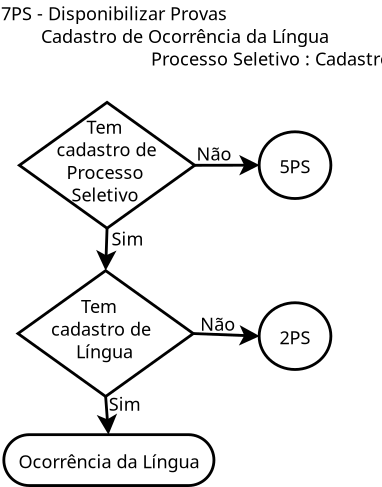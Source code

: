 <?xml version="1.0" encoding="UTF-8"?>
<dia:diagram xmlns:dia="http://www.lysator.liu.se/~alla/dia/">
  <dia:layer name="Background" visible="true">
    <dia:object type="Standard - Text" version="0" id="O0">
      <dia:attribute name="obj_pos">
        <dia:point val="15.425,1.305"/>
      </dia:attribute>
      <dia:attribute name="obj_bb">
        <dia:rectangle val="15.425,0.738;30.242,3.34"/>
      </dia:attribute>
      <dia:attribute name="text">
        <dia:composite type="text">
          <dia:attribute name="string">
            <dia:string>#7PS - Disponibilizar Provas
        Cadastro de Ocorrência da Língua
                              Processo Seletivo : Cadastro#</dia:string>
          </dia:attribute>
          <dia:attribute name="font">
            <dia:font family="sans" style="0" name="Helvetica"/>
          </dia:attribute>
          <dia:attribute name="height">
            <dia:real val="0.8"/>
          </dia:attribute>
          <dia:attribute name="pos">
            <dia:point val="15.425,1.305"/>
          </dia:attribute>
          <dia:attribute name="color">
            <dia:color val="#000000"/>
          </dia:attribute>
          <dia:attribute name="alignment">
            <dia:enum val="0"/>
          </dia:attribute>
        </dia:composite>
      </dia:attribute>
    </dia:object>
    <dia:object type="UML - Activity" version="0" id="O1">
      <dia:attribute name="obj_pos">
        <dia:point val="15.525,15.955"/>
      </dia:attribute>
      <dia:attribute name="obj_bb">
        <dia:rectangle val="15.525,15.955;22.925,17.755"/>
      </dia:attribute>
      <dia:attribute name="elem_corner">
        <dia:point val="15.525,15.955"/>
      </dia:attribute>
      <dia:attribute name="elem_width">
        <dia:real val="7.4"/>
      </dia:attribute>
      <dia:attribute name="elem_height">
        <dia:real val="1.8"/>
      </dia:attribute>
      <dia:attribute name="text">
        <dia:composite type="text">
          <dia:attribute name="string">
            <dia:string>#Ocorrência da Língua#</dia:string>
          </dia:attribute>
          <dia:attribute name="font">
            <dia:font family="sans" style="0" name="Helvetica"/>
          </dia:attribute>
          <dia:attribute name="height">
            <dia:real val="0.8"/>
          </dia:attribute>
          <dia:attribute name="pos">
            <dia:point val="19.225,17.005"/>
          </dia:attribute>
          <dia:attribute name="color">
            <dia:color val="#000000"/>
          </dia:attribute>
          <dia:attribute name="alignment">
            <dia:enum val="1"/>
          </dia:attribute>
        </dia:composite>
      </dia:attribute>
    </dia:object>
    <dia:object type="Flowchart - Diamond" version="0" id="O2">
      <dia:attribute name="obj_pos">
        <dia:point val="16.075,4.205"/>
      </dia:attribute>
      <dia:attribute name="obj_bb">
        <dia:rectangle val="16.025,4.155;22.325,8.705"/>
      </dia:attribute>
      <dia:attribute name="elem_corner">
        <dia:point val="16.075,4.205"/>
      </dia:attribute>
      <dia:attribute name="elem_width">
        <dia:real val="6.2"/>
      </dia:attribute>
      <dia:attribute name="elem_height">
        <dia:real val="4.45"/>
      </dia:attribute>
      <dia:attribute name="show_background">
        <dia:boolean val="true"/>
      </dia:attribute>
      <dia:attribute name="padding">
        <dia:real val="0.354"/>
      </dia:attribute>
      <dia:attribute name="text">
        <dia:composite type="text">
          <dia:attribute name="string">
            <dia:string>##</dia:string>
          </dia:attribute>
          <dia:attribute name="font">
            <dia:font family="sans" style="0" name="Helvetica"/>
          </dia:attribute>
          <dia:attribute name="height">
            <dia:real val="0.6"/>
          </dia:attribute>
          <dia:attribute name="pos">
            <dia:point val="19.175,6.58"/>
          </dia:attribute>
          <dia:attribute name="color">
            <dia:color val="#000000"/>
          </dia:attribute>
          <dia:attribute name="alignment">
            <dia:enum val="1"/>
          </dia:attribute>
        </dia:composite>
      </dia:attribute>
    </dia:object>
    <dia:object type="Standard - Text" version="0" id="O3">
      <dia:attribute name="obj_pos">
        <dia:point val="17.035,5.31"/>
      </dia:attribute>
      <dia:attribute name="obj_bb">
        <dia:rectangle val="17.035,4.76;21.085,8.11"/>
      </dia:attribute>
      <dia:attribute name="text">
        <dia:composite type="text">
          <dia:attribute name="string">
            <dia:string>#        Tem
  cadastro de
    Processo
     Seletivo#</dia:string>
          </dia:attribute>
          <dia:attribute name="font">
            <dia:font family="sans" style="0" name="Helvetica"/>
          </dia:attribute>
          <dia:attribute name="height">
            <dia:real val="0.8"/>
          </dia:attribute>
          <dia:attribute name="pos">
            <dia:point val="17.035,5.31"/>
          </dia:attribute>
          <dia:attribute name="color">
            <dia:color val="#000000"/>
          </dia:attribute>
          <dia:attribute name="alignment">
            <dia:enum val="0"/>
          </dia:attribute>
        </dia:composite>
      </dia:attribute>
    </dia:object>
    <dia:object type="Standard - Line" version="0" id="O4">
      <dia:attribute name="obj_pos">
        <dia:point val="22.275,6.43"/>
      </dia:attribute>
      <dia:attribute name="obj_bb">
        <dia:rectangle val="22.225,5.925;24.62,6.925"/>
      </dia:attribute>
      <dia:attribute name="conn_endpoints">
        <dia:point val="22.275,6.43"/>
        <dia:point val="24.569,6.425"/>
      </dia:attribute>
      <dia:attribute name="numcp">
        <dia:int val="1"/>
      </dia:attribute>
      <dia:attribute name="end_arrow">
        <dia:enum val="22"/>
      </dia:attribute>
      <dia:attribute name="end_arrow_length">
        <dia:real val="0.5"/>
      </dia:attribute>
      <dia:attribute name="end_arrow_width">
        <dia:real val="0.5"/>
      </dia:attribute>
      <dia:connections>
        <dia:connection handle="0" to="O2" connection="4"/>
        <dia:connection handle="1" to="O8" connection="8"/>
      </dia:connections>
    </dia:object>
    <dia:object type="Standard - Text" version="0" id="O5">
      <dia:attribute name="obj_pos">
        <dia:point val="19.335,9.262"/>
      </dia:attribute>
      <dia:attribute name="obj_bb">
        <dia:rectangle val="19.335,8.713;20.435,9.662"/>
      </dia:attribute>
      <dia:attribute name="text">
        <dia:composite type="text">
          <dia:attribute name="string">
            <dia:string>#Sim#</dia:string>
          </dia:attribute>
          <dia:attribute name="font">
            <dia:font family="sans" style="0" name="Helvetica"/>
          </dia:attribute>
          <dia:attribute name="height">
            <dia:real val="0.8"/>
          </dia:attribute>
          <dia:attribute name="pos">
            <dia:point val="19.335,9.262"/>
          </dia:attribute>
          <dia:attribute name="color">
            <dia:color val="#000000"/>
          </dia:attribute>
          <dia:attribute name="alignment">
            <dia:enum val="0"/>
          </dia:attribute>
        </dia:composite>
      </dia:attribute>
    </dia:object>
    <dia:object type="Standard - Line" version="0" id="O6">
      <dia:attribute name="obj_pos">
        <dia:point val="19.175,8.655"/>
      </dia:attribute>
      <dia:attribute name="obj_bb">
        <dia:rectangle val="18.624,8.603;19.626,10.222"/>
      </dia:attribute>
      <dia:attribute name="conn_endpoints">
        <dia:point val="19.175,8.655"/>
        <dia:point val="19.125,10.155"/>
      </dia:attribute>
      <dia:attribute name="numcp">
        <dia:int val="1"/>
      </dia:attribute>
      <dia:attribute name="end_arrow">
        <dia:enum val="22"/>
      </dia:attribute>
      <dia:attribute name="end_arrow_length">
        <dia:real val="0.5"/>
      </dia:attribute>
      <dia:attribute name="end_arrow_width">
        <dia:real val="0.5"/>
      </dia:attribute>
      <dia:connections>
        <dia:connection handle="0" to="O2" connection="8"/>
        <dia:connection handle="1" to="O9" connection="0"/>
      </dia:connections>
    </dia:object>
    <dia:object type="Standard - Text" version="0" id="O7">
      <dia:attribute name="obj_pos">
        <dia:point val="22.337,6.263"/>
      </dia:attribute>
      <dia:attribute name="obj_bb">
        <dia:rectangle val="22.337,5.713;23.537,6.663"/>
      </dia:attribute>
      <dia:attribute name="text">
        <dia:composite type="text">
          <dia:attribute name="string">
            <dia:string>#Não#</dia:string>
          </dia:attribute>
          <dia:attribute name="font">
            <dia:font family="sans" style="0" name="Helvetica"/>
          </dia:attribute>
          <dia:attribute name="height">
            <dia:real val="0.8"/>
          </dia:attribute>
          <dia:attribute name="pos">
            <dia:point val="22.337,6.263"/>
          </dia:attribute>
          <dia:attribute name="color">
            <dia:color val="#000000"/>
          </dia:attribute>
          <dia:attribute name="alignment">
            <dia:enum val="0"/>
          </dia:attribute>
        </dia:composite>
      </dia:attribute>
    </dia:object>
    <dia:object type="Flowchart - Ellipse" version="0" id="O8">
      <dia:attribute name="obj_pos">
        <dia:point val="24.569,5.259"/>
      </dia:attribute>
      <dia:attribute name="obj_bb">
        <dia:rectangle val="24.519,5.209;27.125,7.641"/>
      </dia:attribute>
      <dia:attribute name="elem_corner">
        <dia:point val="24.569,5.259"/>
      </dia:attribute>
      <dia:attribute name="elem_width">
        <dia:real val="2.506"/>
      </dia:attribute>
      <dia:attribute name="elem_height">
        <dia:real val="2.332"/>
      </dia:attribute>
      <dia:attribute name="show_background">
        <dia:boolean val="true"/>
      </dia:attribute>
      <dia:attribute name="padding">
        <dia:real val="0.354"/>
      </dia:attribute>
      <dia:attribute name="text">
        <dia:composite type="text">
          <dia:attribute name="string">
            <dia:string>#5PS#</dia:string>
          </dia:attribute>
          <dia:attribute name="font">
            <dia:font family="sans" style="0" name="Helvetica"/>
          </dia:attribute>
          <dia:attribute name="height">
            <dia:real val="0.8"/>
          </dia:attribute>
          <dia:attribute name="pos">
            <dia:point val="25.822,6.575"/>
          </dia:attribute>
          <dia:attribute name="color">
            <dia:color val="#000000"/>
          </dia:attribute>
          <dia:attribute name="alignment">
            <dia:enum val="1"/>
          </dia:attribute>
        </dia:composite>
      </dia:attribute>
    </dia:object>
    <dia:object type="Flowchart - Diamond" version="0" id="O9">
      <dia:attribute name="obj_pos">
        <dia:point val="16.025,10.155"/>
      </dia:attribute>
      <dia:attribute name="obj_bb">
        <dia:rectangle val="15.975,10.105;22.275,14.655"/>
      </dia:attribute>
      <dia:attribute name="elem_corner">
        <dia:point val="16.025,10.155"/>
      </dia:attribute>
      <dia:attribute name="elem_width">
        <dia:real val="6.2"/>
      </dia:attribute>
      <dia:attribute name="elem_height">
        <dia:real val="4.45"/>
      </dia:attribute>
      <dia:attribute name="show_background">
        <dia:boolean val="true"/>
      </dia:attribute>
      <dia:attribute name="padding">
        <dia:real val="0.354"/>
      </dia:attribute>
      <dia:attribute name="text">
        <dia:composite type="text">
          <dia:attribute name="string">
            <dia:string>##</dia:string>
          </dia:attribute>
          <dia:attribute name="font">
            <dia:font family="sans" style="0" name="Helvetica"/>
          </dia:attribute>
          <dia:attribute name="height">
            <dia:real val="0.6"/>
          </dia:attribute>
          <dia:attribute name="pos">
            <dia:point val="19.125,12.53"/>
          </dia:attribute>
          <dia:attribute name="color">
            <dia:color val="#000000"/>
          </dia:attribute>
          <dia:attribute name="alignment">
            <dia:enum val="1"/>
          </dia:attribute>
        </dia:composite>
      </dia:attribute>
    </dia:object>
    <dia:object type="Standard - Text" version="0" id="O10">
      <dia:attribute name="obj_pos">
        <dia:point val="16.485,11.655"/>
      </dia:attribute>
      <dia:attribute name="obj_bb">
        <dia:rectangle val="16.485,11.105;20.935,13.655"/>
      </dia:attribute>
      <dia:attribute name="text">
        <dia:composite type="text">
          <dia:attribute name="string">
            <dia:string>#          Tem
    cadastro de
         Língua#</dia:string>
          </dia:attribute>
          <dia:attribute name="font">
            <dia:font family="sans" style="0" name="Helvetica"/>
          </dia:attribute>
          <dia:attribute name="height">
            <dia:real val="0.8"/>
          </dia:attribute>
          <dia:attribute name="pos">
            <dia:point val="16.485,11.655"/>
          </dia:attribute>
          <dia:attribute name="color">
            <dia:color val="#000000"/>
          </dia:attribute>
          <dia:attribute name="alignment">
            <dia:enum val="0"/>
          </dia:attribute>
        </dia:composite>
      </dia:attribute>
    </dia:object>
    <dia:object type="Standard - Line" version="0" id="O11">
      <dia:attribute name="obj_pos">
        <dia:point val="22.225,12.38"/>
      </dia:attribute>
      <dia:attribute name="obj_bb">
        <dia:rectangle val="22.173,11.969;24.64,12.972"/>
      </dia:attribute>
      <dia:attribute name="conn_endpoints">
        <dia:point val="22.225,12.38"/>
        <dia:point val="24.571,12.47"/>
      </dia:attribute>
      <dia:attribute name="numcp">
        <dia:int val="1"/>
      </dia:attribute>
      <dia:attribute name="end_arrow">
        <dia:enum val="22"/>
      </dia:attribute>
      <dia:attribute name="end_arrow_length">
        <dia:real val="0.5"/>
      </dia:attribute>
      <dia:attribute name="end_arrow_width">
        <dia:real val="0.5"/>
      </dia:attribute>
      <dia:connections>
        <dia:connection handle="0" to="O9" connection="4"/>
        <dia:connection handle="1" to="O15" connection="8"/>
      </dia:connections>
    </dia:object>
    <dia:object type="Standard - Text" version="0" id="O12">
      <dia:attribute name="obj_pos">
        <dia:point val="19.238,15.105"/>
      </dia:attribute>
      <dia:attribute name="obj_bb">
        <dia:rectangle val="19.238,14.555;20.337,15.505"/>
      </dia:attribute>
      <dia:attribute name="text">
        <dia:composite type="text">
          <dia:attribute name="string">
            <dia:string>#Sim#</dia:string>
          </dia:attribute>
          <dia:attribute name="font">
            <dia:font family="sans" style="0" name="Helvetica"/>
          </dia:attribute>
          <dia:attribute name="height">
            <dia:real val="0.8"/>
          </dia:attribute>
          <dia:attribute name="pos">
            <dia:point val="19.238,15.105"/>
          </dia:attribute>
          <dia:attribute name="color">
            <dia:color val="#000000"/>
          </dia:attribute>
          <dia:attribute name="alignment">
            <dia:enum val="0"/>
          </dia:attribute>
        </dia:composite>
      </dia:attribute>
    </dia:object>
    <dia:object type="Standard - Line" version="0" id="O13">
      <dia:attribute name="obj_pos">
        <dia:point val="19.125,14.605"/>
      </dia:attribute>
      <dia:attribute name="obj_bb">
        <dia:rectangle val="18.723,14.551;19.727,16.042"/>
      </dia:attribute>
      <dia:attribute name="conn_endpoints">
        <dia:point val="19.125,14.605"/>
        <dia:point val="19.225,15.955"/>
      </dia:attribute>
      <dia:attribute name="numcp">
        <dia:int val="1"/>
      </dia:attribute>
      <dia:attribute name="end_arrow">
        <dia:enum val="22"/>
      </dia:attribute>
      <dia:attribute name="end_arrow_length">
        <dia:real val="0.5"/>
      </dia:attribute>
      <dia:attribute name="end_arrow_width">
        <dia:real val="0.5"/>
      </dia:attribute>
      <dia:connections>
        <dia:connection handle="0" to="O9" connection="8"/>
        <dia:connection handle="1" to="O1" connection="1"/>
      </dia:connections>
    </dia:object>
    <dia:object type="Standard - Text" version="0" id="O14">
      <dia:attribute name="obj_pos">
        <dia:point val="22.475,12.28"/>
      </dia:attribute>
      <dia:attribute name="obj_bb">
        <dia:rectangle val="22.475,11.73;23.675,12.68"/>
      </dia:attribute>
      <dia:attribute name="text">
        <dia:composite type="text">
          <dia:attribute name="string">
            <dia:string>#Não#</dia:string>
          </dia:attribute>
          <dia:attribute name="font">
            <dia:font family="sans" style="0" name="Helvetica"/>
          </dia:attribute>
          <dia:attribute name="height">
            <dia:real val="0.8"/>
          </dia:attribute>
          <dia:attribute name="pos">
            <dia:point val="22.475,12.28"/>
          </dia:attribute>
          <dia:attribute name="color">
            <dia:color val="#000000"/>
          </dia:attribute>
          <dia:attribute name="alignment">
            <dia:enum val="0"/>
          </dia:attribute>
        </dia:composite>
      </dia:attribute>
    </dia:object>
    <dia:object type="Flowchart - Ellipse" version="0" id="O15">
      <dia:attribute name="obj_pos">
        <dia:point val="24.571,11.306"/>
      </dia:attribute>
      <dia:attribute name="obj_bb">
        <dia:rectangle val="24.521,11.256;27.123,13.684"/>
      </dia:attribute>
      <dia:attribute name="elem_corner">
        <dia:point val="24.571,11.306"/>
      </dia:attribute>
      <dia:attribute name="elem_width">
        <dia:real val="2.502"/>
      </dia:attribute>
      <dia:attribute name="elem_height">
        <dia:real val="2.329"/>
      </dia:attribute>
      <dia:attribute name="show_background">
        <dia:boolean val="true"/>
      </dia:attribute>
      <dia:attribute name="padding">
        <dia:real val="0.354"/>
      </dia:attribute>
      <dia:attribute name="text">
        <dia:composite type="text">
          <dia:attribute name="string">
            <dia:string>#2PS#</dia:string>
          </dia:attribute>
          <dia:attribute name="font">
            <dia:font family="sans" style="0" name="Helvetica"/>
          </dia:attribute>
          <dia:attribute name="height">
            <dia:real val="0.8"/>
          </dia:attribute>
          <dia:attribute name="pos">
            <dia:point val="25.822,12.62"/>
          </dia:attribute>
          <dia:attribute name="color">
            <dia:color val="#000000"/>
          </dia:attribute>
          <dia:attribute name="alignment">
            <dia:enum val="1"/>
          </dia:attribute>
        </dia:composite>
      </dia:attribute>
    </dia:object>
  </dia:layer>
</dia:diagram>
